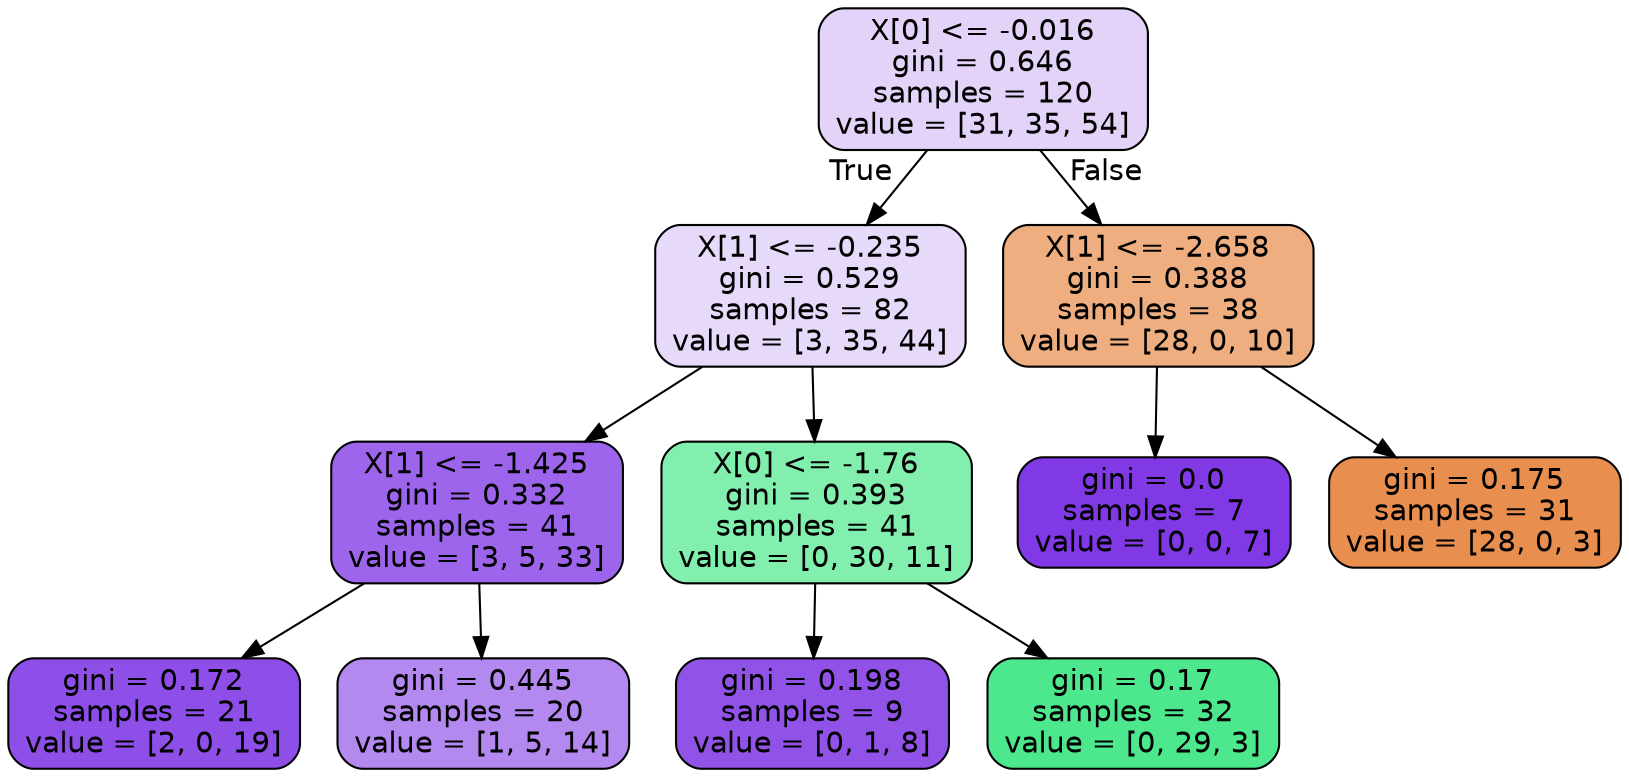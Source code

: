 digraph Tree {
node [shape=box, style="filled, rounded", color="black", fontname=helvetica] ;
edge [fontname=helvetica] ;
0 [label="X[0] <= -0.016\ngini = 0.646\nsamples = 120\nvalue = [31, 35, 54]", fillcolor="#e3d3f9"] ;
1 [label="X[1] <= -0.235\ngini = 0.529\nsamples = 82\nvalue = [3, 35, 44]", fillcolor="#e7d9fa"] ;
0 -> 1 [labeldistance=2.5, labelangle=45, headlabel="True"] ;
2 [label="X[1] <= -1.425\ngini = 0.332\nsamples = 41\nvalue = [3, 5, 33]", fillcolor="#9d65eb"] ;
1 -> 2 ;
3 [label="gini = 0.172\nsamples = 21\nvalue = [2, 0, 19]", fillcolor="#8e4ee8"] ;
2 -> 3 ;
4 [label="gini = 0.445\nsamples = 20\nvalue = [1, 5, 14]", fillcolor="#b388ef"] ;
2 -> 4 ;
5 [label="X[0] <= -1.76\ngini = 0.393\nsamples = 41\nvalue = [0, 30, 11]", fillcolor="#82efaf"] ;
1 -> 5 ;
6 [label="gini = 0.198\nsamples = 9\nvalue = [0, 1, 8]", fillcolor="#9152e8"] ;
5 -> 6 ;
7 [label="gini = 0.17\nsamples = 32\nvalue = [0, 29, 3]", fillcolor="#4de88e"] ;
5 -> 7 ;
8 [label="X[1] <= -2.658\ngini = 0.388\nsamples = 38\nvalue = [28, 0, 10]", fillcolor="#eeae80"] ;
0 -> 8 [labeldistance=2.5, labelangle=-45, headlabel="False"] ;
9 [label="gini = 0.0\nsamples = 7\nvalue = [0, 0, 7]", fillcolor="#8139e5"] ;
8 -> 9 ;
10 [label="gini = 0.175\nsamples = 31\nvalue = [28, 0, 3]", fillcolor="#e88e4e"] ;
8 -> 10 ;
}